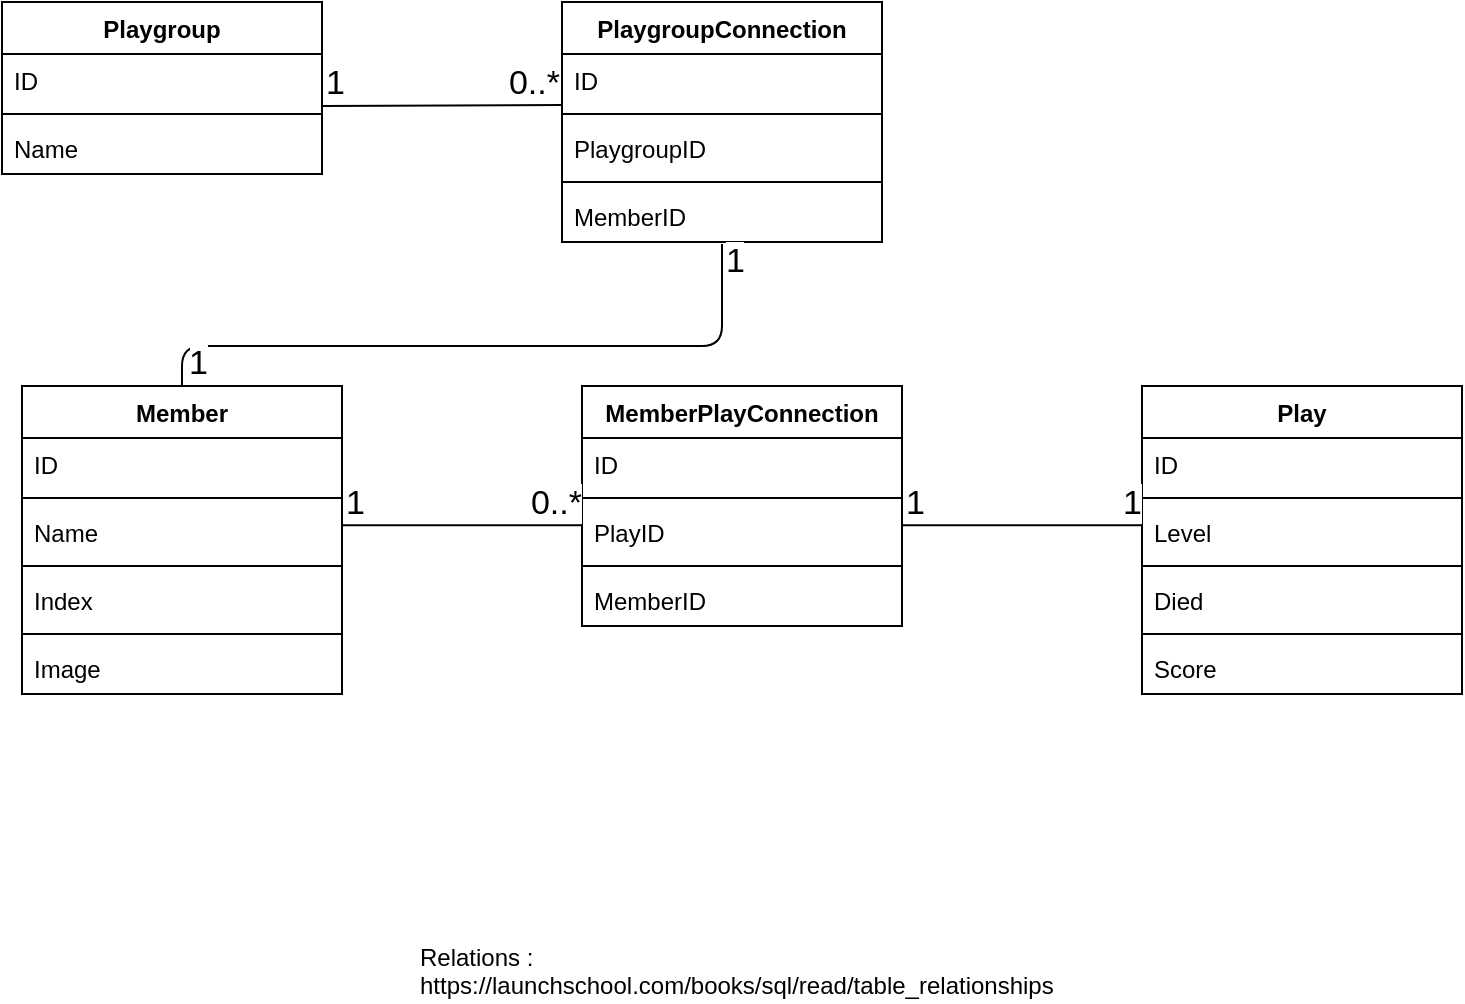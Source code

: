 <mxfile version="12.2.4" pages="1"><diagram id="o87LVyeUy7OBUxQvr2xn" name="FørsteForsøg"><mxGraphModel dx="579" dy="504" grid="1" gridSize="10" guides="1" tooltips="1" connect="1" arrows="1" fold="1" page="1" pageScale="1" pageWidth="827" pageHeight="1169" math="0" shadow="0"><root><mxCell id="0"/><mxCell id="1" parent="0"/><mxCell id="2" value="Playgroup" style="swimlane;fontStyle=1;align=center;verticalAlign=top;childLayout=stackLayout;horizontal=1;startSize=26;horizontalStack=0;resizeParent=1;resizeParentMax=0;resizeLast=0;collapsible=1;marginBottom=0;" parent="1" vertex="1"><mxGeometry x="40" y="18" width="160" height="86" as="geometry"/></mxCell><mxCell id="3" value="ID" style="text;strokeColor=none;fillColor=none;align=left;verticalAlign=top;spacingLeft=4;spacingRight=4;overflow=hidden;rotatable=0;points=[[0,0.5],[1,0.5]];portConstraint=eastwest;" parent="2" vertex="1"><mxGeometry y="26" width="160" height="26" as="geometry"/></mxCell><mxCell id="4" value="" style="line;strokeWidth=1;fillColor=none;align=left;verticalAlign=middle;spacingTop=-1;spacingLeft=3;spacingRight=3;rotatable=0;labelPosition=right;points=[];portConstraint=eastwest;" parent="2" vertex="1"><mxGeometry y="52" width="160" height="8" as="geometry"/></mxCell><mxCell id="5" value="Name" style="text;strokeColor=none;fillColor=none;align=left;verticalAlign=top;spacingLeft=4;spacingRight=4;overflow=hidden;rotatable=0;points=[[0,0.5],[1,0.5]];portConstraint=eastwest;" parent="2" vertex="1"><mxGeometry y="60" width="160" height="26" as="geometry"/></mxCell><mxCell id="6" value="PlaygroupConnection" style="swimlane;fontStyle=1;align=center;verticalAlign=top;childLayout=stackLayout;horizontal=1;startSize=26;horizontalStack=0;resizeParent=1;resizeParentMax=0;resizeLast=0;collapsible=1;marginBottom=0;" parent="1" vertex="1"><mxGeometry x="320" y="18" width="160" height="120" as="geometry"/></mxCell><mxCell id="7" value="ID" style="text;strokeColor=none;fillColor=none;align=left;verticalAlign=top;spacingLeft=4;spacingRight=4;overflow=hidden;rotatable=0;points=[[0,0.5],[1,0.5]];portConstraint=eastwest;" parent="6" vertex="1"><mxGeometry y="26" width="160" height="26" as="geometry"/></mxCell><mxCell id="8" value="" style="line;strokeWidth=1;fillColor=none;align=left;verticalAlign=middle;spacingTop=-1;spacingLeft=3;spacingRight=3;rotatable=0;labelPosition=right;points=[];portConstraint=eastwest;" parent="6" vertex="1"><mxGeometry y="52" width="160" height="8" as="geometry"/></mxCell><mxCell id="15" value="PlaygroupID" style="text;strokeColor=none;fillColor=none;align=left;verticalAlign=top;spacingLeft=4;spacingRight=4;overflow=hidden;rotatable=0;points=[[0,0.5],[1,0.5]];portConstraint=eastwest;" parent="6" vertex="1"><mxGeometry y="60" width="160" height="26" as="geometry"/></mxCell><mxCell id="16" value="" style="line;strokeWidth=1;fillColor=none;align=left;verticalAlign=middle;spacingTop=-1;spacingLeft=3;spacingRight=3;rotatable=0;labelPosition=right;points=[];portConstraint=eastwest;" parent="6" vertex="1"><mxGeometry y="86" width="160" height="8" as="geometry"/></mxCell><mxCell id="9" value="MemberID" style="text;strokeColor=none;fillColor=none;align=left;verticalAlign=top;spacingLeft=4;spacingRight=4;overflow=hidden;rotatable=0;points=[[0,0.5],[1,0.5]];portConstraint=eastwest;" parent="6" vertex="1"><mxGeometry y="94" width="160" height="26" as="geometry"/></mxCell><mxCell id="17" value="Member" style="swimlane;fontStyle=1;align=center;verticalAlign=top;childLayout=stackLayout;horizontal=1;startSize=26;horizontalStack=0;resizeParent=1;resizeParentMax=0;resizeLast=0;collapsible=1;marginBottom=0;" parent="1" vertex="1"><mxGeometry x="50" y="210" width="160" height="154" as="geometry"/></mxCell><mxCell id="18" value="ID" style="text;strokeColor=none;fillColor=none;align=left;verticalAlign=top;spacingLeft=4;spacingRight=4;overflow=hidden;rotatable=0;points=[[0,0.5],[1,0.5]];portConstraint=eastwest;" parent="17" vertex="1"><mxGeometry y="26" width="160" height="26" as="geometry"/></mxCell><mxCell id="19" value="" style="line;strokeWidth=1;fillColor=none;align=left;verticalAlign=middle;spacingTop=-1;spacingLeft=3;spacingRight=3;rotatable=0;labelPosition=right;points=[];portConstraint=eastwest;" parent="17" vertex="1"><mxGeometry y="52" width="160" height="8" as="geometry"/></mxCell><mxCell id="20" value="Name" style="text;strokeColor=none;fillColor=none;align=left;verticalAlign=top;spacingLeft=4;spacingRight=4;overflow=hidden;rotatable=0;points=[[0,0.5],[1,0.5]];portConstraint=eastwest;" parent="17" vertex="1"><mxGeometry y="60" width="160" height="26" as="geometry"/></mxCell><mxCell id="21" value="" style="line;strokeWidth=1;fillColor=none;align=left;verticalAlign=middle;spacingTop=-1;spacingLeft=3;spacingRight=3;rotatable=0;labelPosition=right;points=[];portConstraint=eastwest;" parent="17" vertex="1"><mxGeometry y="86" width="160" height="8" as="geometry"/></mxCell><mxCell id="22" value="Index" style="text;strokeColor=none;fillColor=none;align=left;verticalAlign=top;spacingLeft=4;spacingRight=4;overflow=hidden;rotatable=0;points=[[0,0.5],[1,0.5]];portConstraint=eastwest;" parent="17" vertex="1"><mxGeometry y="94" width="160" height="26" as="geometry"/></mxCell><mxCell id="65" value="" style="line;strokeWidth=1;fillColor=none;align=left;verticalAlign=middle;spacingTop=-1;spacingLeft=3;spacingRight=3;rotatable=0;labelPosition=right;points=[];portConstraint=eastwest;" parent="17" vertex="1"><mxGeometry y="120" width="160" height="8" as="geometry"/></mxCell><mxCell id="64" value="Image" style="text;strokeColor=none;fillColor=none;align=left;verticalAlign=top;spacingLeft=4;spacingRight=4;overflow=hidden;rotatable=0;points=[[0,0.5],[1,0.5]];portConstraint=eastwest;" parent="17" vertex="1"><mxGeometry y="128" width="160" height="26" as="geometry"/></mxCell><mxCell id="30" value="" style="endArrow=none;html=1;edgeStyle=orthogonalEdgeStyle;" parent="1" edge="1"><mxGeometry relative="1" as="geometry"><mxPoint x="200" y="70" as="sourcePoint"/><mxPoint x="320" y="69.5" as="targetPoint"/><Array as="points"><mxPoint x="200" y="70"/></Array></mxGeometry></mxCell><mxCell id="31" value="1" style="resizable=0;html=1;align=left;verticalAlign=bottom;labelBackgroundColor=#ffffff;fontSize=17;" parent="30" connectable="0" vertex="1"><mxGeometry x="-1" relative="1" as="geometry"><mxPoint y="0.5" as="offset"/></mxGeometry></mxCell><mxCell id="32" value="0..*" style="resizable=0;html=1;align=right;verticalAlign=bottom;labelBackgroundColor=#ffffff;fontSize=17;" parent="30" connectable="0" vertex="1"><mxGeometry x="1" relative="1" as="geometry"><mxPoint y="0.5" as="offset"/></mxGeometry></mxCell><mxCell id="33" value="" style="endArrow=none;html=1;edgeStyle=orthogonalEdgeStyle;exitX=0.5;exitY=1.038;exitDx=0;exitDy=0;exitPerimeter=0;entryX=0.5;entryY=0;entryDx=0;entryDy=0;" parent="1" source="9" target="17" edge="1"><mxGeometry relative="1" as="geometry"><mxPoint x="299.741" y="200.448" as="sourcePoint"/><mxPoint x="419.741" y="200.448" as="targetPoint"/><Array as="points"><mxPoint x="400" y="190"/><mxPoint x="130" y="190"/></Array></mxGeometry></mxCell><mxCell id="34" value="1" style="resizable=0;html=1;align=left;verticalAlign=bottom;labelBackgroundColor=#ffffff;fontSize=17;" parent="33" connectable="0" vertex="1"><mxGeometry x="-1" relative="1" as="geometry"><mxPoint y="21" as="offset"/></mxGeometry></mxCell><mxCell id="35" value="1" style="resizable=0;html=1;align=right;verticalAlign=bottom;labelBackgroundColor=#ffffff;fontSize=17;" parent="33" connectable="0" vertex="1"><mxGeometry x="1" relative="1" as="geometry"><mxPoint x="13.5" y="0.5" as="offset"/></mxGeometry></mxCell><mxCell id="36" value="Play" style="swimlane;fontStyle=1;align=center;verticalAlign=top;childLayout=stackLayout;horizontal=1;startSize=26;horizontalStack=0;resizeParent=1;resizeParentMax=0;resizeLast=0;collapsible=1;marginBottom=0;" parent="1" vertex="1"><mxGeometry x="610" y="210" width="160" height="154" as="geometry"/></mxCell><mxCell id="37" value="ID" style="text;strokeColor=none;fillColor=none;align=left;verticalAlign=top;spacingLeft=4;spacingRight=4;overflow=hidden;rotatable=0;points=[[0,0.5],[1,0.5]];portConstraint=eastwest;" parent="36" vertex="1"><mxGeometry y="26" width="160" height="26" as="geometry"/></mxCell><mxCell id="38" value="" style="line;strokeWidth=1;fillColor=none;align=left;verticalAlign=middle;spacingTop=-1;spacingLeft=3;spacingRight=3;rotatable=0;labelPosition=right;points=[];portConstraint=eastwest;" parent="36" vertex="1"><mxGeometry y="52" width="160" height="8" as="geometry"/></mxCell><mxCell id="39" value="Level" style="text;strokeColor=none;fillColor=none;align=left;verticalAlign=top;spacingLeft=4;spacingRight=4;overflow=hidden;rotatable=0;points=[[0,0.5],[1,0.5]];portConstraint=eastwest;" parent="36" vertex="1"><mxGeometry y="60" width="160" height="26" as="geometry"/></mxCell><mxCell id="40" value="" style="line;strokeWidth=1;fillColor=none;align=left;verticalAlign=middle;spacingTop=-1;spacingLeft=3;spacingRight=3;rotatable=0;labelPosition=right;points=[];portConstraint=eastwest;" parent="36" vertex="1"><mxGeometry y="86" width="160" height="8" as="geometry"/></mxCell><mxCell id="41" value="Died" style="text;strokeColor=none;fillColor=none;align=left;verticalAlign=top;spacingLeft=4;spacingRight=4;overflow=hidden;rotatable=0;points=[[0,0.5],[1,0.5]];portConstraint=eastwest;" parent="36" vertex="1"><mxGeometry y="94" width="160" height="26" as="geometry"/></mxCell><mxCell id="49" value="" style="line;strokeWidth=1;fillColor=none;align=left;verticalAlign=middle;spacingTop=-1;spacingLeft=3;spacingRight=3;rotatable=0;labelPosition=right;points=[];portConstraint=eastwest;" parent="36" vertex="1"><mxGeometry y="120" width="160" height="8" as="geometry"/></mxCell><mxCell id="50" value="Score" style="text;strokeColor=none;fillColor=none;align=left;verticalAlign=top;spacingLeft=4;spacingRight=4;overflow=hidden;rotatable=0;points=[[0,0.5],[1,0.5]];portConstraint=eastwest;" parent="36" vertex="1"><mxGeometry y="128" width="160" height="26" as="geometry"/></mxCell><mxCell id="42" value="MemberPlayConnection" style="swimlane;fontStyle=1;align=center;verticalAlign=top;childLayout=stackLayout;horizontal=1;startSize=26;horizontalStack=0;resizeParent=1;resizeParentMax=0;resizeLast=0;collapsible=1;marginBottom=0;" parent="1" vertex="1"><mxGeometry x="330" y="210" width="160" height="120" as="geometry"/></mxCell><mxCell id="43" value="ID" style="text;strokeColor=none;fillColor=none;align=left;verticalAlign=top;spacingLeft=4;spacingRight=4;overflow=hidden;rotatable=0;points=[[0,0.5],[1,0.5]];portConstraint=eastwest;" parent="42" vertex="1"><mxGeometry y="26" width="160" height="26" as="geometry"/></mxCell><mxCell id="44" value="" style="line;strokeWidth=1;fillColor=none;align=left;verticalAlign=middle;spacingTop=-1;spacingLeft=3;spacingRight=3;rotatable=0;labelPosition=right;points=[];portConstraint=eastwest;" parent="42" vertex="1"><mxGeometry y="52" width="160" height="8" as="geometry"/></mxCell><mxCell id="45" value="PlayID" style="text;strokeColor=none;fillColor=none;align=left;verticalAlign=top;spacingLeft=4;spacingRight=4;overflow=hidden;rotatable=0;points=[[0,0.5],[1,0.5]];portConstraint=eastwest;" parent="42" vertex="1"><mxGeometry y="60" width="160" height="26" as="geometry"/></mxCell><mxCell id="46" value="" style="line;strokeWidth=1;fillColor=none;align=left;verticalAlign=middle;spacingTop=-1;spacingLeft=3;spacingRight=3;rotatable=0;labelPosition=right;points=[];portConstraint=eastwest;" parent="42" vertex="1"><mxGeometry y="86" width="160" height="8" as="geometry"/></mxCell><mxCell id="47" value="MemberID" style="text;strokeColor=none;fillColor=none;align=left;verticalAlign=top;spacingLeft=4;spacingRight=4;overflow=hidden;rotatable=0;points=[[0,0.5],[1,0.5]];portConstraint=eastwest;" parent="42" vertex="1"><mxGeometry y="94" width="160" height="26" as="geometry"/></mxCell><mxCell id="58" value="" style="endArrow=none;html=1;edgeStyle=orthogonalEdgeStyle;" parent="1" edge="1"><mxGeometry relative="1" as="geometry"><mxPoint x="210" y="279.667" as="sourcePoint"/><mxPoint x="330" y="279.667" as="targetPoint"/><Array as="points"><mxPoint x="210" y="280"/></Array></mxGeometry></mxCell><mxCell id="59" value="1" style="resizable=0;html=1;align=left;verticalAlign=bottom;labelBackgroundColor=#ffffff;fontSize=17;" parent="58" connectable="0" vertex="1"><mxGeometry x="-1" relative="1" as="geometry"><mxPoint y="0.5" as="offset"/></mxGeometry></mxCell><mxCell id="60" value="0..*" style="resizable=0;html=1;align=right;verticalAlign=bottom;labelBackgroundColor=#ffffff;fontSize=17;" parent="58" connectable="0" vertex="1"><mxGeometry x="1" relative="1" as="geometry"><mxPoint y="0.5" as="offset"/></mxGeometry></mxCell><mxCell id="61" value="" style="endArrow=none;html=1;edgeStyle=orthogonalEdgeStyle;" parent="1" edge="1"><mxGeometry relative="1" as="geometry"><mxPoint x="490" y="279.667" as="sourcePoint"/><mxPoint x="610" y="279.667" as="targetPoint"/><Array as="points"><mxPoint x="490" y="280"/></Array></mxGeometry></mxCell><mxCell id="62" value="1" style="resizable=0;html=1;align=left;verticalAlign=bottom;labelBackgroundColor=#ffffff;fontSize=17;" parent="61" connectable="0" vertex="1"><mxGeometry x="-1" relative="1" as="geometry"><mxPoint y="0.5" as="offset"/></mxGeometry></mxCell><mxCell id="63" value="1" style="resizable=0;html=1;align=right;verticalAlign=bottom;labelBackgroundColor=#ffffff;fontSize=17;" parent="61" connectable="0" vertex="1"><mxGeometry x="1" relative="1" as="geometry"><mxPoint y="0.5" as="offset"/></mxGeometry></mxCell><mxCell id="66" value="Relations :&lt;br&gt;https://launchschool.com/books/sql/read/table_relationships" style="text;html=1;resizable=0;points=[];autosize=1;align=left;verticalAlign=top;spacingTop=-4;" parent="1" vertex="1"><mxGeometry x="247" y="486" width="330" height="30" as="geometry"/></mxCell><mxCell id="67" value="&amp;nbsp;" style="text;html=1;resizable=0;points=[];autosize=1;align=left;verticalAlign=top;spacingTop=-4;" parent="1" vertex="1"><mxGeometry x="161" y="129" width="20" height="20" as="geometry"/></mxCell></root></mxGraphModel></diagram></mxfile>